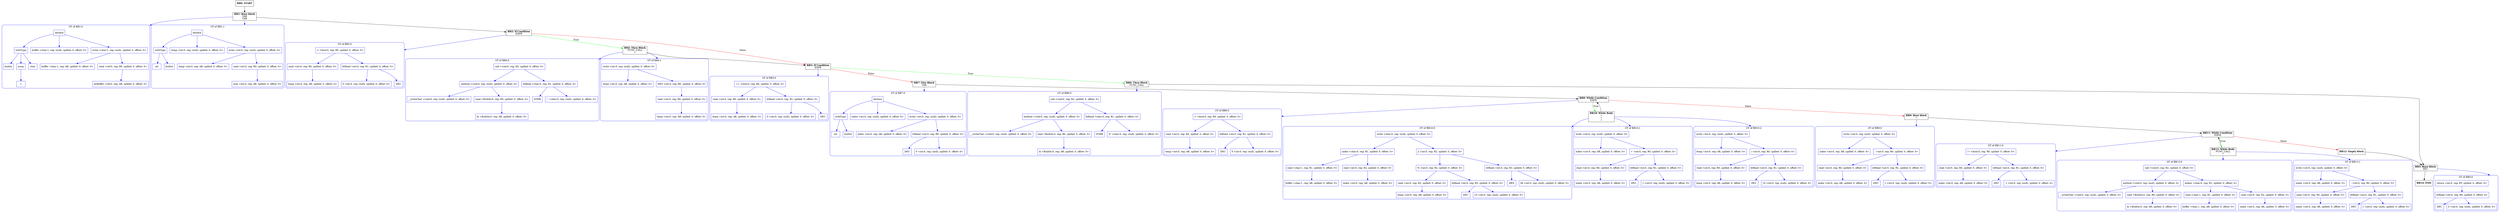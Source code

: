 digraph CFG {
    compound=true;
    graph [splines=true];
    node [shape=rectangle];

    BB14 [label=<<B>BB14: END</B><BR ALIGN="CENTER"/>>];
    BB13 [label=<<B>BB13: While Body</B><BR ALIGN="CENTER"/>FUNC_CALL<BR ALIGN="CENTER"/>=<BR ALIGN="CENTER"/>>];
    subgraph cluster_instruction0 {
        label = "OT of BB13:0";
        style=rounded;
        color=blue;
        entry0 [shape=point, style=invis];
        node0 [label="call <void:0, reg: R2, spilled: 0, offset: 0>", color=blue];
        node1 [label="method <void:0, reg: (null), spilled: 0, offset: 0>", color=blue];
        node2 [label="__writeChar <void:0, reg: (null), spilled: 0, offset: 0>", color=blue];
        node1 -> node2[color=blue];
        node3 [label="read <BuiltIn:0, reg: R0, spilled: 0, offset: 0>", color=blue];
        node4 [label="bi <BuiltIn:0, reg: AR, spilled: 0, offset: 0>", color=blue];
        node3 -> node4[color=blue];
        node1 -> node3[color=blue];
        node0 -> node1[color=blue];
        node5 [label="indexr <char:0, reg: R1, spilled: 0, offset: 0>", color=blue];
        node6 [label="read <char:1, reg: R1, spilled: 0, offset: 0>", color=blue];
        node7 [label="buffer <char:1, reg: AR, spilled: 0, offset: 0>", color=blue];
        node6 -> node7[color=blue];
        node5 -> node6[color=blue];
        node8 [label="read <int:0, reg: R2, spilled: 0, offset: 0>", color=blue];
        node9 [label="index <int:0, reg: AR, spilled: 0, offset: 0>", color=blue];
        node8 -> node9[color=blue];
        node5 -> node8[color=blue];
        node0 -> node5[color=blue];
    }
    BB13 -> entry0 [lhead=cluster_instruction0, color=blue];
    subgraph cluster_instruction1 {
        label = "OT of BB13:1";
        style=rounded;
        color=blue;
        entry1 [shape=point, style=invis];
        node10 [label="write <int:0, reg: (null), spilled: 0, offset: 0>", color=blue];
        node11 [label="index <int:0, reg: AR, spilled: 0, offset: 0>", color=blue];
        node10 -> node11[color=blue];
        node12 [label="- <int:0, reg: R0, spilled: 0, offset: 0>", color=blue];
        node13 [label="read <int:0, reg: R0, spilled: 0, offset: 0>", color=blue];
        node14 [label="index <int:0, reg: AR, spilled: 0, offset: 0>", color=blue];
        node13 -> node14[color=blue];
        node12 -> node13[color=blue];
        node15 [label="litRead <int:0, reg: R1, spilled: 0, offset: 0>", color=blue];
        node16 [label="DEC", color=blue];
        node15 -> node16[color=blue];
        node17 [label="1 <int:0, reg: (null), spilled: 0, offset: 0>", color=blue];
        node15 -> node17[color=blue];
        node12 -> node15[color=blue];
        node10 -> node12[color=blue];
    }
    BB13 -> entry1 [lhead=cluster_instruction1, color=blue];
    BB12 [label=<<B>BB12: Empty block</B><BR ALIGN="CENTER"/>>];
    BB11 [label=<<B>BB11: While Condition</B><BR ALIGN="CENTER"/>EXPR<BR ALIGN="CENTER"/>>];
    subgraph cluster_instruction2 {
        label = "OT of BB11:0";
        style=rounded;
        color=blue;
        entry2 [shape=point, style=invis];
        node18 [label="!= <bool:0, reg: R0, spilled: 0, offset: 0>", color=blue];
        node19 [label="read <int:0, reg: R0, spilled: 0, offset: 0>", color=blue];
        node20 [label="index <int:0, reg: AR, spilled: 0, offset: 0>", color=blue];
        node19 -> node20[color=blue];
        node18 -> node19[color=blue];
        node21 [label="litRead <int:0, reg: R1, spilled: 0, offset: 0>", color=blue];
        node22 [label="DEC", color=blue];
        node21 -> node22[color=blue];
        node23 [label="-1 <int:0, reg: (null), spilled: 0, offset: 0>", color=blue];
        node21 -> node23[color=blue];
        node18 -> node21[color=blue];
    }
    BB11 -> entry2 [lhead=cluster_instruction2, color=blue];
    BB10 [label=<<B>BB10: While Body</B><BR ALIGN="CENTER"/>=<BR ALIGN="CENTER"/>=<BR ALIGN="CENTER"/>=<BR ALIGN="CENTER"/>>];
    subgraph cluster_instruction3 {
        label = "OT of BB10:0";
        style=rounded;
        color=blue;
        entry3 [shape=point, style=invis];
        node24 [label="write <char:0, reg: (null), spilled: 0, offset: 0>", color=blue];
        node25 [label="index <char:0, reg: R1, spilled: 0, offset: 0>", color=blue];
        node26 [label="read <char:1, reg: R1, spilled: 0, offset: 0>", color=blue];
        node27 [label="buffer <char:1, reg: AR, spilled: 0, offset: 0>", color=blue];
        node26 -> node27[color=blue];
        node25 -> node26[color=blue];
        node28 [label="read <int:0, reg: R2, spilled: 0, offset: 0>", color=blue];
        node29 [label="index <int:0, reg: AR, spilled: 0, offset: 0>", color=blue];
        node28 -> node29[color=blue];
        node25 -> node28[color=blue];
        node24 -> node25[color=blue];
        node30 [label="|| <int:0, reg: R2, spilled: 0, offset: 0>", color=blue];
        node31 [label="% <int:0, reg: R2, spilled: 0, offset: 0>", color=blue];
        node32 [label="read <int:0, reg: R2, spilled: 0, offset: 0>", color=blue];
        node33 [label="temp <int:0, reg: AR, spilled: 0, offset: 0>", color=blue];
        node32 -> node33[color=blue];
        node31 -> node32[color=blue];
        node34 [label="litRead <int:0, reg: R3, spilled: 0, offset: 0>", color=blue];
        node35 [label="DEC", color=blue];
        node34 -> node35[color=blue];
        node36 [label="10 <int:0, reg: (null), spilled: 0, offset: 0>", color=blue];
        node34 -> node36[color=blue];
        node31 -> node34[color=blue];
        node30 -> node31[color=blue];
        node37 [label="litRead <int:0, reg: R3, spilled: 0, offset: 0>", color=blue];
        node38 [label="HEX", color=blue];
        node37 -> node38[color=blue];
        node39 [label="48 <int:0, reg: (null), spilled: 0, offset: 0>", color=blue];
        node37 -> node39[color=blue];
        node30 -> node37[color=blue];
        node24 -> node30[color=blue];
    }
    BB10 -> entry3 [lhead=cluster_instruction3, color=blue];
    subgraph cluster_instruction4 {
        label = "OT of BB10:1";
        style=rounded;
        color=blue;
        entry4 [shape=point, style=invis];
        node40 [label="write <int:0, reg: (null), spilled: 0, offset: 0>", color=blue];
        node41 [label="index <int:0, reg: AR, spilled: 0, offset: 0>", color=blue];
        node40 -> node41[color=blue];
        node42 [label="+ <int:0, reg: R0, spilled: 0, offset: 0>", color=blue];
        node43 [label="read <int:0, reg: R0, spilled: 0, offset: 0>", color=blue];
        node44 [label="index <int:0, reg: AR, spilled: 0, offset: 0>", color=blue];
        node43 -> node44[color=blue];
        node42 -> node43[color=blue];
        node45 [label="litRead <int:0, reg: R1, spilled: 0, offset: 0>", color=blue];
        node46 [label="DEC", color=blue];
        node45 -> node46[color=blue];
        node47 [label="1 <int:0, reg: (null), spilled: 0, offset: 0>", color=blue];
        node45 -> node47[color=blue];
        node42 -> node45[color=blue];
        node40 -> node42[color=blue];
    }
    BB10 -> entry4 [lhead=cluster_instruction4, color=blue];
    subgraph cluster_instruction5 {
        label = "OT of BB10:2";
        style=rounded;
        color=blue;
        entry5 [shape=point, style=invis];
        node48 [label="write <int:0, reg: (null), spilled: 0, offset: 0>", color=blue];
        node49 [label="temp <int:0, reg: AR, spilled: 0, offset: 0>", color=blue];
        node48 -> node49[color=blue];
        node50 [label="/ <int:0, reg: R0, spilled: 0, offset: 0>", color=blue];
        node51 [label="read <int:0, reg: R0, spilled: 0, offset: 0>", color=blue];
        node52 [label="temp <int:0, reg: AR, spilled: 0, offset: 0>", color=blue];
        node51 -> node52[color=blue];
        node50 -> node51[color=blue];
        node53 [label="litRead <int:0, reg: R1, spilled: 0, offset: 0>", color=blue];
        node54 [label="DEC", color=blue];
        node53 -> node54[color=blue];
        node55 [label="10 <int:0, reg: (null), spilled: 0, offset: 0>", color=blue];
        node53 -> node55[color=blue];
        node50 -> node53[color=blue];
        node48 -> node50[color=blue];
    }
    BB10 -> entry5 [lhead=cluster_instruction5, color=blue];
    BB9 [label=<<B>BB9: Base block</B><BR ALIGN="CENTER"/>=<BR ALIGN="CENTER"/>>];
    subgraph cluster_instruction6 {
        label = "OT of BB9:0";
        style=rounded;
        color=blue;
        entry6 [shape=point, style=invis];
        node56 [label="write <int:0, reg: (null), spilled: 0, offset: 0>", color=blue];
        node57 [label="index <int:0, reg: AR, spilled: 0, offset: 0>", color=blue];
        node56 -> node57[color=blue];
        node58 [label="- <int:0, reg: R0, spilled: 0, offset: 0>", color=blue];
        node59 [label="read <int:0, reg: R0, spilled: 0, offset: 0>", color=blue];
        node60 [label="index <int:0, reg: AR, spilled: 0, offset: 0>", color=blue];
        node59 -> node60[color=blue];
        node58 -> node59[color=blue];
        node61 [label="litRead <int:0, reg: R1, spilled: 0, offset: 0>", color=blue];
        node62 [label="DEC", color=blue];
        node61 -> node62[color=blue];
        node63 [label="1 <int:0, reg: (null), spilled: 0, offset: 0>", color=blue];
        node61 -> node63[color=blue];
        node58 -> node61[color=blue];
        node56 -> node58[color=blue];
    }
    BB9 -> entry6 [lhead=cluster_instruction6, color=blue];
    BB8 [label=<<B>BB8: While Condition</B><BR ALIGN="CENTER"/>EXPR<BR ALIGN="CENTER"/>>];
    subgraph cluster_instruction7 {
        label = "OT of BB8:0";
        style=rounded;
        color=blue;
        entry7 [shape=point, style=invis];
        node64 [label="&gt; <bool:0, reg: R0, spilled: 0, offset: 0>", color=blue];
        node65 [label="read <int:0, reg: R0, spilled: 0, offset: 0>", color=blue];
        node66 [label="temp <int:0, reg: AR, spilled: 0, offset: 0>", color=blue];
        node65 -> node66[color=blue];
        node64 -> node65[color=blue];
        node67 [label="litRead <int:0, reg: R1, spilled: 0, offset: 0>", color=blue];
        node68 [label="DEC", color=blue];
        node67 -> node68[color=blue];
        node69 [label="0 <int:0, reg: (null), spilled: 0, offset: 0>", color=blue];
        node67 -> node69[color=blue];
        node64 -> node67[color=blue];
    }
    BB8 -> entry7 [lhead=cluster_instruction7, color=blue];
    BB7 [label=<<B>BB7: Else Block</B><BR ALIGN="CENTER"/>VAR<BR ALIGN="CENTER"/>>];
    subgraph cluster_instruction8 {
        label = "OT of BB7:0";
        style=rounded;
        color=blue;
        entry8 [shape=point, style=invis];
        node70 [label="declare", color=blue];
        node71 [label="withType", color=blue];
        node72 [label="int", color=blue];
        node71 -> node72[color=blue];
        node73 [label="builtin", color=blue];
        node71 -> node73[color=blue];
        node70 -> node71[color=blue];
        node74 [label="index <int:0, reg: (null), spilled: 0, offset: 0>", color=blue];
        node70 -> node74[color=blue];
        node75 [label="write <int:0, reg: (null), spilled: 0, offset: 0>", color=blue];
        node76 [label="index <int:0, reg: AR, spilled: 0, offset: 0>", color=blue];
        node75 -> node76[color=blue];
        node77 [label="litRead <int:0, reg: R0, spilled: 0, offset: 0>", color=blue];
        node78 [label="DEC", color=blue];
        node77 -> node78[color=blue];
        node79 [label="0 <int:0, reg: (null), spilled: 0, offset: 0>", color=blue];
        node77 -> node79[color=blue];
        node75 -> node77[color=blue];
        node70 -> node75[color=blue];
    }
    BB7 -> entry8 [lhead=cluster_instruction8, color=blue];
    BB6 [label=<<B>BB6: Then Block</B><BR ALIGN="CENTER"/>FUNC_CALL<BR ALIGN="CENTER"/>>];
    subgraph cluster_instruction9 {
        label = "OT of BB6:0";
        style=rounded;
        color=blue;
        entry9 [shape=point, style=invis];
        node80 [label="call <void:0, reg: R2, spilled: 0, offset: 0>", color=blue];
        node81 [label="method <void:0, reg: (null), spilled: 0, offset: 0>", color=blue];
        node82 [label="__writeChar <void:0, reg: (null), spilled: 0, offset: 0>", color=blue];
        node81 -> node82[color=blue];
        node83 [label="read <BuiltIn:0, reg: R0, spilled: 0, offset: 0>", color=blue];
        node84 [label="bi <BuiltIn:0, reg: AR, spilled: 0, offset: 0>", color=blue];
        node83 -> node84[color=blue];
        node81 -> node83[color=blue];
        node80 -> node81[color=blue];
        node85 [label="litRead <char:0, reg: R1, spilled: 0, offset: 0>", color=blue];
        node86 [label="SYMB", color=blue];
        node85 -> node86[color=blue];
        node87 [label="'0' <char:0, reg: (null), spilled: 0, offset: 0>", color=blue];
        node85 -> node87[color=blue];
        node80 -> node85[color=blue];
    }
    BB6 -> entry9 [lhead=cluster_instruction9, color=blue];
    BB5 [label=<<B>BB5: Base block</B><BR ALIGN="CENTER"/>DEC<BR ALIGN="CENTER"/>>];
    subgraph cluster_instruction10 {
        label = "OT of BB5:0";
        style=rounded;
        color=blue;
        entry10 [shape=point, style=invis];
        node88 [label="return <int:0, reg: RT, spilled: 0, offset: 0>", color=blue];
        node89 [label="litRead <int:0, reg: R0, spilled: 0, offset: 0>", color=blue];
        node90 [label="DEC", color=blue];
        node89 -> node90[color=blue];
        node91 [label="0 <int:0, reg: (null), spilled: 0, offset: 0>", color=blue];
        node89 -> node91[color=blue];
        node88 -> node89[color=blue];
    }
    BB5 -> entry10 [lhead=cluster_instruction10, color=blue];
    BB4 [label=<<B>BB4: Then Block</B><BR ALIGN="CENTER"/>FUNC_CALL<BR ALIGN="CENTER"/>=<BR ALIGN="CENTER"/>>];
    subgraph cluster_instruction11 {
        label = "OT of BB4:0";
        style=rounded;
        color=blue;
        entry11 [shape=point, style=invis];
        node92 [label="call <void:0, reg: R2, spilled: 0, offset: 0>", color=blue];
        node93 [label="method <void:0, reg: (null), spilled: 0, offset: 0>", color=blue];
        node94 [label="__writeChar <void:0, reg: (null), spilled: 0, offset: 0>", color=blue];
        node93 -> node94[color=blue];
        node95 [label="read <BuiltIn:0, reg: R0, spilled: 0, offset: 0>", color=blue];
        node96 [label="bi <BuiltIn:0, reg: AR, spilled: 0, offset: 0>", color=blue];
        node95 -> node96[color=blue];
        node93 -> node95[color=blue];
        node92 -> node93[color=blue];
        node97 [label="litRead <char:0, reg: R1, spilled: 0, offset: 0>", color=blue];
        node98 [label="SYMB", color=blue];
        node97 -> node98[color=blue];
        node99 [label="'-' <char:0, reg: (null), spilled: 0, offset: 0>", color=blue];
        node97 -> node99[color=blue];
        node92 -> node97[color=blue];
    }
    BB4 -> entry11 [lhead=cluster_instruction11, color=blue];
    subgraph cluster_instruction12 {
        label = "OT of BB4:1";
        style=rounded;
        color=blue;
        entry12 [shape=point, style=invis];
        node100 [label="write <int:0, reg: (null), spilled: 0, offset: 0>", color=blue];
        node101 [label="temp <int:0, reg: AR, spilled: 0, offset: 0>", color=blue];
        node100 -> node101[color=blue];
        node102 [label="NEG <int:0, reg: R0, spilled: 0, offset: 0>", color=blue];
        node103 [label="read <int:0, reg: R0, spilled: 0, offset: 0>", color=blue];
        node104 [label="temp <int:0, reg: AR, spilled: 0, offset: 0>", color=blue];
        node103 -> node104[color=blue];
        node102 -> node103[color=blue];
        node100 -> node102[color=blue];
    }
    BB4 -> entry12 [lhead=cluster_instruction12, color=blue];
    BB3 [label=<<B>BB3: If Condition</B><BR ALIGN="CENTER"/>EXPR<BR ALIGN="CENTER"/>>];
    subgraph cluster_instruction13 {
        label = "OT of BB3:0";
        style=rounded;
        color=blue;
        entry13 [shape=point, style=invis];
        node105 [label="== <bool:0, reg: R0, spilled: 0, offset: 0>", color=blue];
        node106 [label="read <int:0, reg: R0, spilled: 0, offset: 0>", color=blue];
        node107 [label="temp <int:0, reg: AR, spilled: 0, offset: 0>", color=blue];
        node106 -> node107[color=blue];
        node105 -> node106[color=blue];
        node108 [label="litRead <int:0, reg: R1, spilled: 0, offset: 0>", color=blue];
        node109 [label="DEC", color=blue];
        node108 -> node109[color=blue];
        node110 [label="0 <int:0, reg: (null), spilled: 0, offset: 0>", color=blue];
        node108 -> node110[color=blue];
        node105 -> node108[color=blue];
    }
    BB3 -> entry13 [lhead=cluster_instruction13, color=blue];
    BB2 [label=<<B>BB2: If Condition</B><BR ALIGN="CENTER"/>EXPR<BR ALIGN="CENTER"/>>];
    subgraph cluster_instruction14 {
        label = "OT of BB2:0";
        style=rounded;
        color=blue;
        entry14 [shape=point, style=invis];
        node111 [label="&lt; <bool:0, reg: R0, spilled: 0, offset: 0>", color=blue];
        node112 [label="read <int:0, reg: R0, spilled: 0, offset: 0>", color=blue];
        node113 [label="temp <int:0, reg: AR, spilled: 0, offset: 0>", color=blue];
        node112 -> node113[color=blue];
        node111 -> node112[color=blue];
        node114 [label="litRead <int:0, reg: R1, spilled: 0, offset: 0>", color=blue];
        node115 [label="DEC", color=blue];
        node114 -> node115[color=blue];
        node116 [label="0 <int:0, reg: (null), spilled: 0, offset: 0>", color=blue];
        node114 -> node116[color=blue];
        node111 -> node114[color=blue];
    }
    BB2 -> entry14 [lhead=cluster_instruction14, color=blue];
    BB1 [label=<<B>BB1: Base block</B><BR ALIGN="CENTER"/>VAR<BR ALIGN="CENTER"/>VAR<BR ALIGN="CENTER"/>>];
    subgraph cluster_instruction15 {
        label = "OT of BB1:0";
        style=rounded;
        color=blue;
        entry15 [shape=point, style=invis];
        node117 [label="declare", color=blue];
        node118 [label="withType", color=blue];
        node119 [label="char", color=blue];
        node118 -> node119[color=blue];
        node120 [label="builtin", color=blue];
        node118 -> node120[color=blue];
        node121 [label="array", color=blue];
        node122 [label="1", color=blue];
        node121 -> node122[color=blue];
        node118 -> node121[color=blue];
        node117 -> node118[color=blue];
        node123 [label="buffer <char:1, reg: (null), spilled: 0, offset: 0>", color=blue];
        node117 -> node123[color=blue];
        node124 [label="write <char:1, reg: (null), spilled: 0, offset: 0>", color=blue];
        node125 [label="buffer <char:1, reg: AR, spilled: 0, offset: 0>", color=blue];
        node124 -> node125[color=blue];
        node126 [label="read <ref:0, reg: R0, spilled: 0, offset: 0>", color=blue];
        node127 [label="intBuffer <ref:0, reg: AR, spilled: 0, offset: 0>", color=blue];
        node126 -> node127[color=blue];
        node124 -> node126[color=blue];
        node117 -> node124[color=blue];
    }
    BB1 -> entry15 [lhead=cluster_instruction15, color=blue];
    subgraph cluster_instruction16 {
        label = "OT of BB1:1";
        style=rounded;
        color=blue;
        entry16 [shape=point, style=invis];
        node128 [label="declare", color=blue];
        node129 [label="withType", color=blue];
        node130 [label="int", color=blue];
        node129 -> node130[color=blue];
        node131 [label="builtin", color=blue];
        node129 -> node131[color=blue];
        node128 -> node129[color=blue];
        node132 [label="temp <int:0, reg: (null), spilled: 0, offset: 0>", color=blue];
        node128 -> node132[color=blue];
        node133 [label="write <int:0, reg: (null), spilled: 0, offset: 0>", color=blue];
        node134 [label="temp <int:0, reg: AR, spilled: 0, offset: 0>", color=blue];
        node133 -> node134[color=blue];
        node135 [label="read <int:0, reg: R0, spilled: 0, offset: 0>", color=blue];
        node136 [label="num <int:0, reg: AR, spilled: 0, offset: 0>", color=blue];
        node135 -> node136[color=blue];
        node133 -> node135[color=blue];
        node128 -> node133[color=blue];
    }
    BB1 -> entry16 [lhead=cluster_instruction16, color=blue];
    BB0 [label=<<B>BB0: START</B><BR ALIGN="CENTER"/>>];

    BB13 -> BB11;
    BB12 -> BB5;
    BB11 -> BB12 [label="False", color=red];
    BB11 -> BB13 [label="True", color=green];
    BB10 -> BB8;
    BB9 -> BB11;
    BB8 -> BB9 [label="False", color=red];
    BB8 -> BB10 [label="True", color=green];
    BB7 -> BB8;
    BB6 -> BB5;
    BB5 -> BB14;
    BB4 -> BB3;
    BB3 -> BB7 [label="False", color=red];
    BB3 -> BB6 [label="True", color=green];
    BB2 -> BB3 [label="False", color=red];
    BB2 -> BB4 [label="True", color=green];
    BB1 -> BB2;
    BB0 -> BB1;
}
